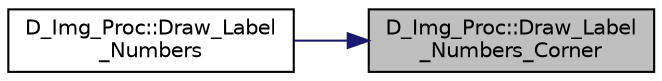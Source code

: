 digraph "D_Img_Proc::Draw_Label_Numbers_Corner"
{
 // LATEX_PDF_SIZE
  edge [fontname="Helvetica",fontsize="10",labelfontname="Helvetica",labelfontsize="10"];
  node [fontname="Helvetica",fontsize="10",shape=record];
  rankdir="RL";
  Node1 [label="D_Img_Proc::Draw_Label\l_Numbers_Corner",height=0.2,width=0.4,color="black", fillcolor="grey75", style="filled", fontcolor="black",tooltip=" "];
  Node1 -> Node2 [dir="back",color="midnightblue",fontsize="10",style="solid",fontname="Helvetica"];
  Node2 [label="D_Img_Proc::Draw_Label\l_Numbers",height=0.2,width=0.4,color="black", fillcolor="white", style="filled",URL="$class_d___img___proc.html#a2e16a6c49bb9893e4419122061d0afa0",tooltip=" "];
}
